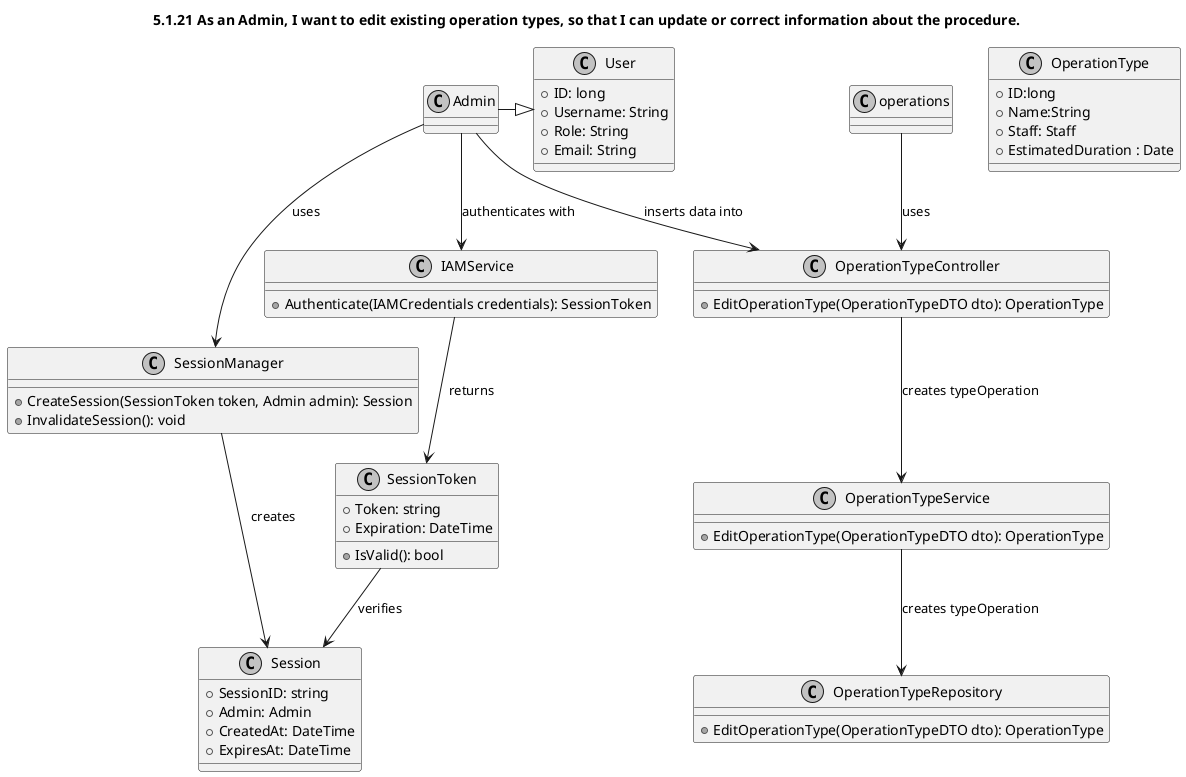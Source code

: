 ﻿@startuml
'https://plantuml.com/class-diagram

skinparam monochrome true
skinparam shadowing false

title 5.1.21 As an Admin, I want to edit existing operation types, so that I can update or correct information about the procedure.

class Admin{

}




class User{
    +ID: long
    +Username: String
    +Role: String
    +Email: String
}

class OperationType{
    +ID:long
    +Name:String
    +Staff: Staff 
    +EstimatedDuration : Date

}



class SessionManager {
    +CreateSession(SessionToken token, Admin admin): Session
    +InvalidateSession(): void
}

class Session {
    +SessionID: string
    +Admin: Admin
    +CreatedAt: DateTime
    +ExpiresAt: DateTime
}
class IAMService {
    +Authenticate(IAMCredentials credentials): SessionToken
}



class SessionToken {
    +Token: string
    +Expiration: DateTime
    +IsValid(): bool
}

class OperationTypeController{
    +EditOperationType(OperationTypeDTO dto): OperationType
}

class OperationTypeService {
    +EditOperationType(OperationTypeDTO dto): OperationType

}
class OperationTypeRepository {
    +EditOperationType(OperationTypeDTO dto): OperationType

}


Admin-|>User
Admin --> SessionManager : uses
IAMService --> SessionToken : returns
SessionManager --> Session : creates
Admin --> IAMService : authenticates with
Admin --> OperationTypeController : inserts data into
OperationTypeController-->OperationTypeService: creates typeOperation
operations-->OperationTypeController:uses
OperationTypeService-->OperationTypeRepository: creates typeOperation
SessionToken --> Session : verifies

@enduml